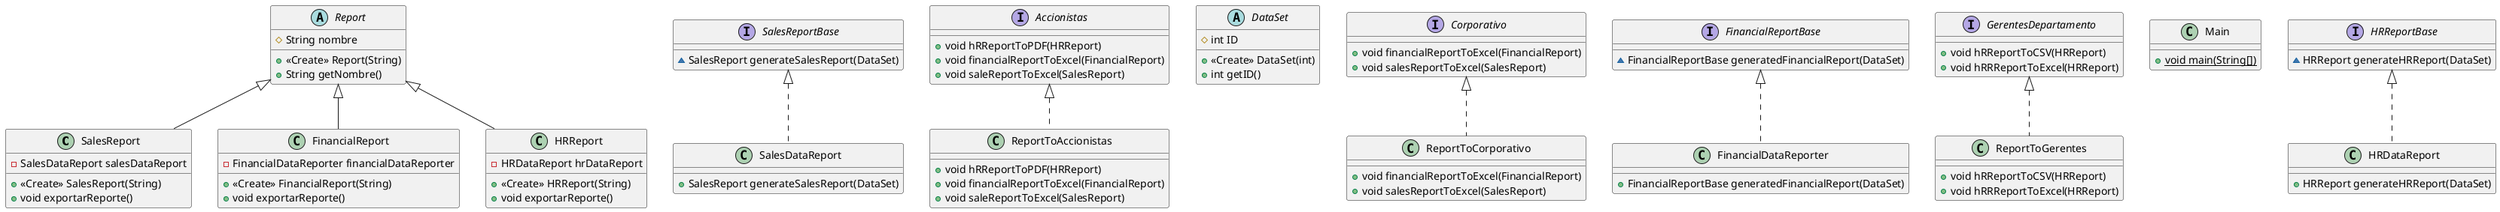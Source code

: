 @startuml
class SalesReport {
- SalesDataReport salesDataReport
+ <<Create>> SalesReport(String)
+ void exportarReporte()
}


interface SalesReportBase {
~ SalesReport generateSalesReport(DataSet)
}

class ReportToAccionistas {
+ void hRReportToPDF(HRReport)
+ void financialReportToExcel(FinancialReport)
+ void saleReportToExcel(SalesReport)
}

abstract class DataSet {
# int ID
+ <<Create>> DataSet(int)
+ int getID()
}


class FinancialReport {
- FinancialDataReporter financialDataReporter
+ <<Create>> FinancialReport(String)
+ void exportarReporte()
}


class ReportToCorporativo {
+ void financialReportToExcel(FinancialReport)
+ void salesReportToExcel(SalesReport)
}

interface FinancialReportBase {
~ FinancialReportBase generatedFinancialReport(DataSet)
}

interface GerentesDepartamento {
+ void hRReportToCSV(HRReport)
+ void hRRReportToExcel(HRReport)
}

class Main {
+ {static} void main(String[])
}

interface HRReportBase {
~ HRReport generateHRReport(DataSet)
}

class ReportToGerentes {
+ void hRReportToCSV(HRReport)
+ void hRRReportToExcel(HRReport)
}

class HRReport {
- HRDataReport hrDataReport
+ <<Create>> HRReport(String)
+ void exportarReporte()
}


class SalesDataReport {
+ SalesReport generateSalesReport(DataSet)
}

class FinancialDataReporter {
+ FinancialReportBase generatedFinancialReport(DataSet)
}

interface Accionistas {
+ void hRReportToPDF(HRReport)
+ void financialReportToExcel(FinancialReport)
+ void saleReportToExcel(SalesReport)
}

interface Corporativo {
+ void financialReportToExcel(FinancialReport)
+ void salesReportToExcel(SalesReport)
}

class HRDataReport {
+ HRReport generateHRReport(DataSet)
}

abstract class Report {
# String nombre
+ <<Create>> Report(String)
+ String getNombre()
}




Report <|-- SalesReport
Accionistas <|.. ReportToAccionistas
Report <|-- FinancialReport
Corporativo <|.. ReportToCorporativo
GerentesDepartamento <|.. ReportToGerentes
Report <|-- HRReport
SalesReportBase <|.. SalesDataReport
FinancialReportBase <|.. FinancialDataReporter
HRReportBase <|.. HRDataReport
@enduml